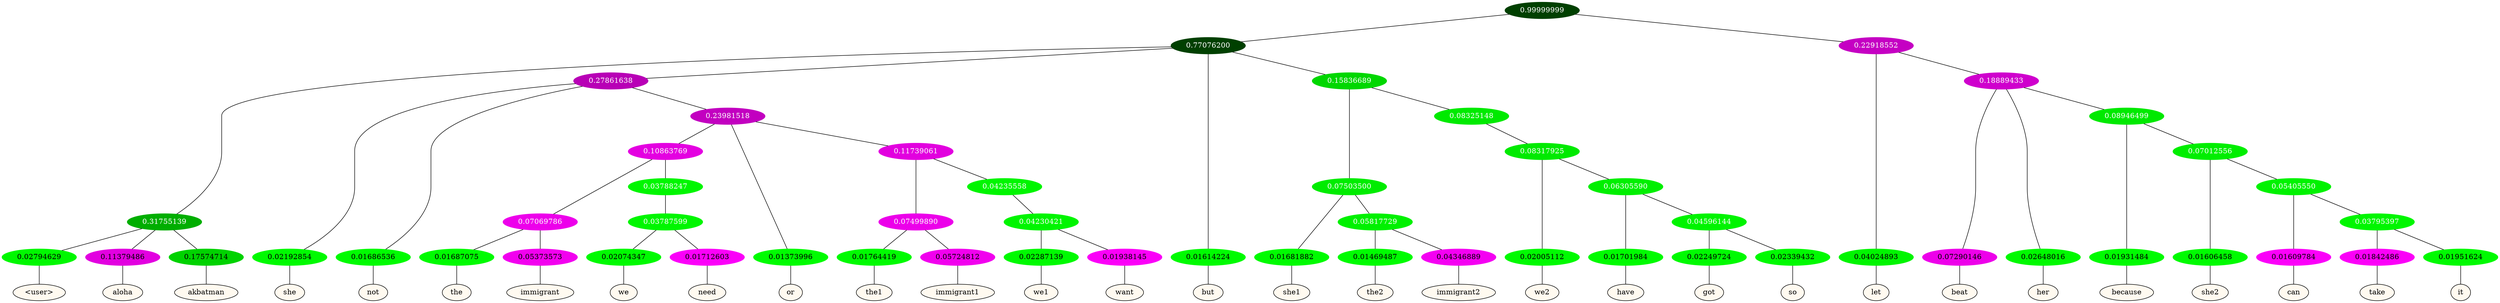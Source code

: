 graph {
	node [format=png height=0.15 nodesep=0.001 ordering=out overlap=prism overlap_scaling=0.01 ranksep=0.001 ratio=0.2 style=filled width=0.15]
	{
		rank=same
		a_w_9 [label="\<user\>" color=black fillcolor=floralwhite style="filled,solid"]
		a_w_10 [label=aloha color=black fillcolor=floralwhite style="filled,solid"]
		a_w_11 [label=akbatman color=black fillcolor=floralwhite style="filled,solid"]
		a_w_12 [label=she color=black fillcolor=floralwhite style="filled,solid"]
		a_w_13 [label=not color=black fillcolor=floralwhite style="filled,solid"]
		a_w_38 [label=the color=black fillcolor=floralwhite style="filled,solid"]
		a_w_39 [label=immigrant color=black fillcolor=floralwhite style="filled,solid"]
		a_w_48 [label=we color=black fillcolor=floralwhite style="filled,solid"]
		a_w_49 [label=need color=black fillcolor=floralwhite style="filled,solid"]
		a_w_21 [label=or color=black fillcolor=floralwhite style="filled,solid"]
		a_w_41 [label=the1 color=black fillcolor=floralwhite style="filled,solid"]
		a_w_42 [label=immigrant1 color=black fillcolor=floralwhite style="filled,solid"]
		a_w_50 [label=we1 color=black fillcolor=floralwhite style="filled,solid"]
		a_w_51 [label=want color=black fillcolor=floralwhite style="filled,solid"]
		a_w_5 [label=but color=black fillcolor=floralwhite style="filled,solid"]
		a_w_23 [label=she1 color=black fillcolor=floralwhite style="filled,solid"]
		a_w_32 [label=the2 color=black fillcolor=floralwhite style="filled,solid"]
		a_w_33 [label=immigrant2 color=black fillcolor=floralwhite style="filled,solid"]
		a_w_34 [label=we2 color=black fillcolor=floralwhite style="filled,solid"]
		a_w_44 [label=have color=black fillcolor=floralwhite style="filled,solid"]
		a_w_52 [label=got color=black fillcolor=floralwhite style="filled,solid"]
		a_w_53 [label=so color=black fillcolor=floralwhite style="filled,solid"]
		a_w_7 [label=let color=black fillcolor=floralwhite style="filled,solid"]
		a_w_17 [label=beat color=black fillcolor=floralwhite style="filled,solid"]
		a_w_18 [label=her color=black fillcolor=floralwhite style="filled,solid"]
		a_w_26 [label=because color=black fillcolor=floralwhite style="filled,solid"]
		a_w_36 [label=she2 color=black fillcolor=floralwhite style="filled,solid"]
		a_w_46 [label=can color=black fillcolor=floralwhite style="filled,solid"]
		a_w_54 [label=take color=black fillcolor=floralwhite style="filled,solid"]
		a_w_55 [label=it color=black fillcolor=floralwhite style="filled,solid"]
	}
	a_n_9 -- a_w_9
	a_n_10 -- a_w_10
	a_n_11 -- a_w_11
	a_n_12 -- a_w_12
	a_n_13 -- a_w_13
	a_n_38 -- a_w_38
	a_n_39 -- a_w_39
	a_n_48 -- a_w_48
	a_n_49 -- a_w_49
	a_n_21 -- a_w_21
	a_n_41 -- a_w_41
	a_n_42 -- a_w_42
	a_n_50 -- a_w_50
	a_n_51 -- a_w_51
	a_n_5 -- a_w_5
	a_n_23 -- a_w_23
	a_n_32 -- a_w_32
	a_n_33 -- a_w_33
	a_n_34 -- a_w_34
	a_n_44 -- a_w_44
	a_n_52 -- a_w_52
	a_n_53 -- a_w_53
	a_n_7 -- a_w_7
	a_n_17 -- a_w_17
	a_n_18 -- a_w_18
	a_n_26 -- a_w_26
	a_n_36 -- a_w_36
	a_n_46 -- a_w_46
	a_n_54 -- a_w_54
	a_n_55 -- a_w_55
	{
		rank=same
		a_n_9 [label=0.02794629 color="0.334 1.000 0.972" fontcolor=black]
		a_n_10 [label=0.11379486 color="0.835 1.000 0.886" fontcolor=black]
		a_n_11 [label=0.17574714 color="0.334 1.000 0.824" fontcolor=black]
		a_n_12 [label=0.02192854 color="0.334 1.000 0.978" fontcolor=black]
		a_n_13 [label=0.01686536 color="0.334 1.000 0.983" fontcolor=black]
		a_n_38 [label=0.01687075 color="0.334 1.000 0.983" fontcolor=black]
		a_n_39 [label=0.05373573 color="0.835 1.000 0.946" fontcolor=black]
		a_n_48 [label=0.02074347 color="0.334 1.000 0.979" fontcolor=black]
		a_n_49 [label=0.01712603 color="0.835 1.000 0.983" fontcolor=black]
		a_n_21 [label=0.01373996 color="0.334 1.000 0.986" fontcolor=black]
		a_n_41 [label=0.01764419 color="0.334 1.000 0.982" fontcolor=black]
		a_n_42 [label=0.05724812 color="0.835 1.000 0.943" fontcolor=black]
		a_n_50 [label=0.02287139 color="0.334 1.000 0.977" fontcolor=black]
		a_n_51 [label=0.01938145 color="0.835 1.000 0.981" fontcolor=black]
		a_n_5 [label=0.01614224 color="0.334 1.000 0.984" fontcolor=black]
		a_n_23 [label=0.01681882 color="0.334 1.000 0.983" fontcolor=black]
		a_n_32 [label=0.01469487 color="0.334 1.000 0.985" fontcolor=black]
		a_n_33 [label=0.04346889 color="0.835 1.000 0.957" fontcolor=black]
		a_n_34 [label=0.02005112 color="0.334 1.000 0.980" fontcolor=black]
		a_n_44 [label=0.01701984 color="0.334 1.000 0.983" fontcolor=black]
		a_n_52 [label=0.02249724 color="0.334 1.000 0.978" fontcolor=black]
		a_n_53 [label=0.02339432 color="0.334 1.000 0.977" fontcolor=black]
		a_n_7 [label=0.04024893 color="0.334 1.000 0.960" fontcolor=black]
		a_n_17 [label=0.07290146 color="0.835 1.000 0.927" fontcolor=black]
		a_n_18 [label=0.02648016 color="0.334 1.000 0.974" fontcolor=black]
		a_n_26 [label=0.01931484 color="0.334 1.000 0.981" fontcolor=black]
		a_n_36 [label=0.01606458 color="0.334 1.000 0.984" fontcolor=black]
		a_n_46 [label=0.01609784 color="0.835 1.000 0.984" fontcolor=black]
		a_n_54 [label=0.01842486 color="0.835 1.000 0.982" fontcolor=black]
		a_n_55 [label=0.01951624 color="0.334 1.000 0.980" fontcolor=black]
	}
	a_n_0 [label=0.99999999 color="0.334 1.000 0.250" fontcolor=grey99]
	a_n_1 [label=0.77076200 color="0.334 1.000 0.250" fontcolor=grey99]
	a_n_0 -- a_n_1
	a_n_2 [label=0.22918552 color="0.835 1.000 0.771" fontcolor=grey99]
	a_n_0 -- a_n_2
	a_n_3 [label=0.31755139 color="0.334 1.000 0.682" fontcolor=grey99]
	a_n_1 -- a_n_3
	a_n_4 [label=0.27861638 color="0.835 1.000 0.721" fontcolor=grey99]
	a_n_1 -- a_n_4
	a_n_1 -- a_n_5
	a_n_6 [label=0.15836689 color="0.334 1.000 0.842" fontcolor=grey99]
	a_n_1 -- a_n_6
	a_n_2 -- a_n_7
	a_n_8 [label=0.18889433 color="0.835 1.000 0.811" fontcolor=grey99]
	a_n_2 -- a_n_8
	a_n_3 -- a_n_9
	a_n_3 -- a_n_10
	a_n_3 -- a_n_11
	a_n_4 -- a_n_12
	a_n_4 -- a_n_13
	a_n_14 [label=0.23981518 color="0.835 1.000 0.760" fontcolor=grey99]
	a_n_4 -- a_n_14
	a_n_15 [label=0.07503500 color="0.334 1.000 0.925" fontcolor=grey99]
	a_n_6 -- a_n_15
	a_n_16 [label=0.08325148 color="0.334 1.000 0.917" fontcolor=grey99]
	a_n_6 -- a_n_16
	a_n_8 -- a_n_17
	a_n_8 -- a_n_18
	a_n_19 [label=0.08946499 color="0.334 1.000 0.911" fontcolor=grey99]
	a_n_8 -- a_n_19
	a_n_20 [label=0.10863769 color="0.835 1.000 0.891" fontcolor=grey99]
	a_n_14 -- a_n_20
	a_n_14 -- a_n_21
	a_n_22 [label=0.11739061 color="0.835 1.000 0.883" fontcolor=grey99]
	a_n_14 -- a_n_22
	a_n_15 -- a_n_23
	a_n_24 [label=0.05817729 color="0.334 1.000 0.942" fontcolor=grey99]
	a_n_15 -- a_n_24
	a_n_25 [label=0.08317925 color="0.334 1.000 0.917" fontcolor=grey99]
	a_n_16 -- a_n_25
	a_n_19 -- a_n_26
	a_n_27 [label=0.07012556 color="0.334 1.000 0.930" fontcolor=grey99]
	a_n_19 -- a_n_27
	a_n_28 [label=0.07069786 color="0.835 1.000 0.929" fontcolor=grey99]
	a_n_20 -- a_n_28
	a_n_29 [label=0.03788247 color="0.334 1.000 0.962" fontcolor=grey99]
	a_n_20 -- a_n_29
	a_n_30 [label=0.07499890 color="0.835 1.000 0.925" fontcolor=grey99]
	a_n_22 -- a_n_30
	a_n_31 [label=0.04235558 color="0.334 1.000 0.958" fontcolor=grey99]
	a_n_22 -- a_n_31
	a_n_24 -- a_n_32
	a_n_24 -- a_n_33
	a_n_25 -- a_n_34
	a_n_35 [label=0.06305590 color="0.334 1.000 0.937" fontcolor=grey99]
	a_n_25 -- a_n_35
	a_n_27 -- a_n_36
	a_n_37 [label=0.05405550 color="0.334 1.000 0.946" fontcolor=grey99]
	a_n_27 -- a_n_37
	a_n_28 -- a_n_38
	a_n_28 -- a_n_39
	a_n_40 [label=0.03787599 color="0.334 1.000 0.962" fontcolor=grey99]
	a_n_29 -- a_n_40
	a_n_30 -- a_n_41
	a_n_30 -- a_n_42
	a_n_43 [label=0.04230421 color="0.334 1.000 0.958" fontcolor=grey99]
	a_n_31 -- a_n_43
	a_n_35 -- a_n_44
	a_n_45 [label=0.04596144 color="0.334 1.000 0.954" fontcolor=grey99]
	a_n_35 -- a_n_45
	a_n_37 -- a_n_46
	a_n_47 [label=0.03795397 color="0.334 1.000 0.962" fontcolor=grey99]
	a_n_37 -- a_n_47
	a_n_40 -- a_n_48
	a_n_40 -- a_n_49
	a_n_43 -- a_n_50
	a_n_43 -- a_n_51
	a_n_45 -- a_n_52
	a_n_45 -- a_n_53
	a_n_47 -- a_n_54
	a_n_47 -- a_n_55
}
